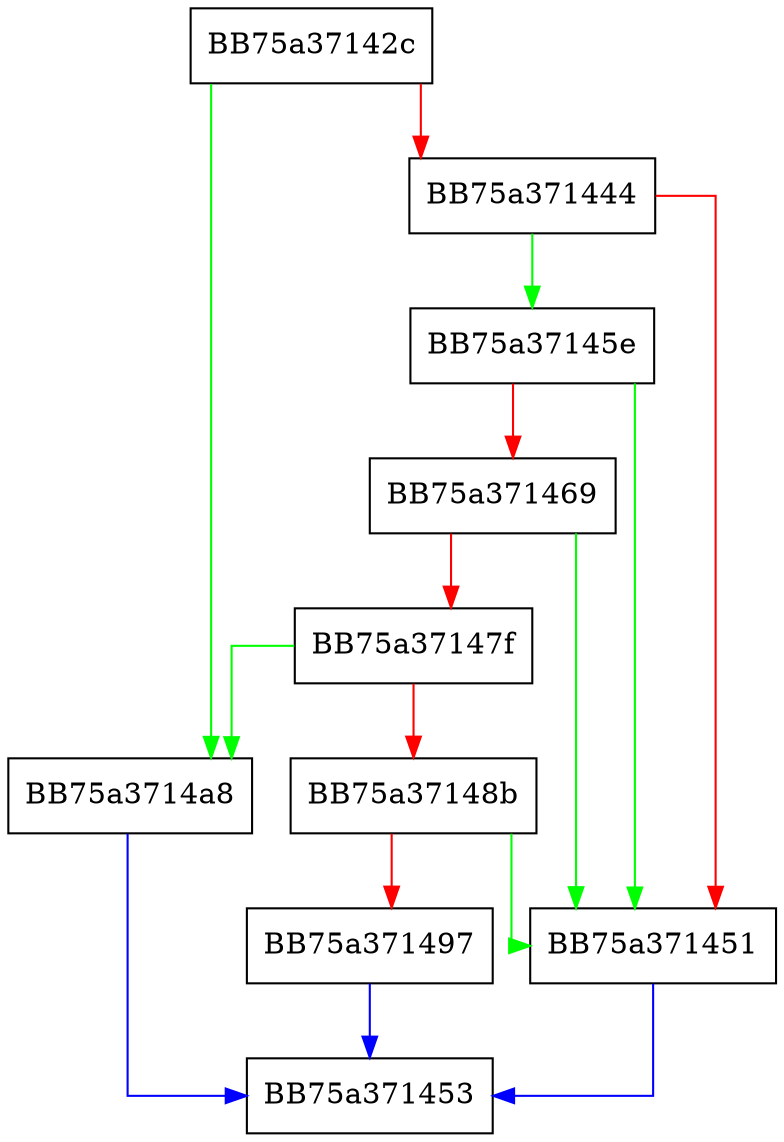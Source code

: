digraph IsLatentDetection {
  node [shape="box"];
  graph [splines=ortho];
  BB75a37142c -> BB75a3714a8 [color="green"];
  BB75a37142c -> BB75a371444 [color="red"];
  BB75a371444 -> BB75a37145e [color="green"];
  BB75a371444 -> BB75a371451 [color="red"];
  BB75a371451 -> BB75a371453 [color="blue"];
  BB75a37145e -> BB75a371451 [color="green"];
  BB75a37145e -> BB75a371469 [color="red"];
  BB75a371469 -> BB75a371451 [color="green"];
  BB75a371469 -> BB75a37147f [color="red"];
  BB75a37147f -> BB75a3714a8 [color="green"];
  BB75a37147f -> BB75a37148b [color="red"];
  BB75a37148b -> BB75a371451 [color="green"];
  BB75a37148b -> BB75a371497 [color="red"];
  BB75a371497 -> BB75a371453 [color="blue"];
  BB75a3714a8 -> BB75a371453 [color="blue"];
}